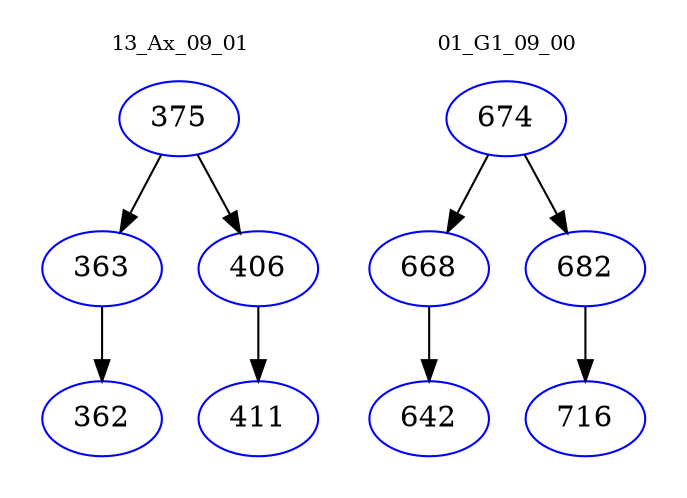 digraph{
subgraph cluster_0 {
color = white
label = "13_Ax_09_01";
fontsize=10;
T0_375 [label="375", color="blue"]
T0_375 -> T0_363 [color="black"]
T0_363 [label="363", color="blue"]
T0_363 -> T0_362 [color="black"]
T0_362 [label="362", color="blue"]
T0_375 -> T0_406 [color="black"]
T0_406 [label="406", color="blue"]
T0_406 -> T0_411 [color="black"]
T0_411 [label="411", color="blue"]
}
subgraph cluster_1 {
color = white
label = "01_G1_09_00";
fontsize=10;
T1_674 [label="674", color="blue"]
T1_674 -> T1_668 [color="black"]
T1_668 [label="668", color="blue"]
T1_668 -> T1_642 [color="black"]
T1_642 [label="642", color="blue"]
T1_674 -> T1_682 [color="black"]
T1_682 [label="682", color="blue"]
T1_682 -> T1_716 [color="black"]
T1_716 [label="716", color="blue"]
}
}
